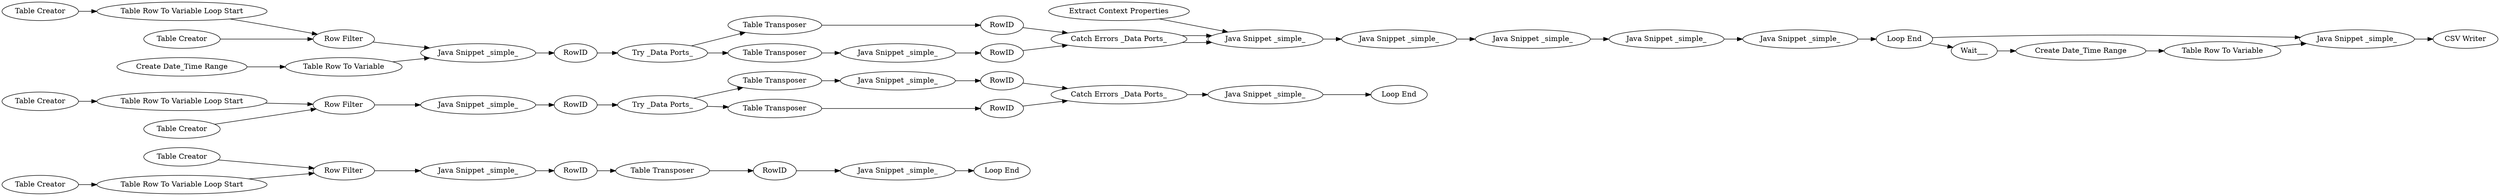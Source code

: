 digraph {
	9 [label="Loop End"]
	11 [label="Table Creator"]
	12 [label="Table Creator"]
	13 [label="Table Row To Variable Loop Start"]
	14 [label="Row Filter"]
	15 [label="Java Snippet _simple_"]
	24 [label="Table Transposer"]
	25 [label=RowID]
	26 [label="Java Snippet _simple_"]
	27 [label=RowID]
	28 [label="Java Snippet _simple_"]
	29 [label="Table Creator"]
	30 [label="Table Row To Variable Loop Start"]
	31 [label="Table Transposer"]
	32 [label="Row Filter"]
	33 [label="Loop End"]
	34 [label=RowID]
	35 [label="Java Snippet _simple_"]
	36 [label="Java Snippet _simple_"]
	37 [label=RowID]
	38 [label="Try _Data Ports_"]
	39 [label="Catch Errors _Data Ports_"]
	40 [label="Table Transposer"]
	41 [label=RowID]
	44 [label=RowID]
	48 [label="Try _Data Ports_"]
	49 [label="Java Snippet _simple_"]
	50 [label="Catch Errors _Data Ports_"]
	51 [label="Table Creator"]
	52 [label="Table Transposer"]
	53 [label=RowID]
	54 [label="Table Row To Variable Loop Start"]
	55 [label="Table Transposer"]
	57 [label="Row Filter"]
	58 [label="Loop End"]
	68 [label="Create Date_Time Range"]
	69 [label="Table Row To Variable"]
	70 [label="Java Snippet _simple_"]
	71 [label=Wait___]
	43 [label="Extract Context Properties"]
	46 [label="Java Snippet _simple_"]
	59 [label="Java Snippet _simple_"]
	60 [label="Java Snippet _simple_"]
	67 [label="Java Snippet _simple_"]
	73 [label="Java Snippet _simple_"]
	75 [label="CSV Writer"]
	45 [label="Java Snippet _simple_"]
	47 [label=RowID]
	65 [label="Create Date_Time Range"]
	66 [label="Table Row To Variable"]
	77 [label="Table Creator"]
	78 [label="Table Creator"]
	43 -> 46
	46 -> 73
	59 -> 60
	60 -> 67
	73 -> 59
	45 -> 47
	65 -> 66
	66 -> 45
	11 -> 14
	12 -> 13
	13 -> 14
	14 -> 26
	15 -> 9
	24 -> 25
	25 -> 15
	26 -> 27
	27 -> 24
	28 -> 34
	29 -> 30
	30 -> 32
	31 -> 28
	32 -> 35
	34 -> 39
	35 -> 37
	36 -> 33
	37 -> 38
	38 -> 40
	38 -> 31
	39 -> 36
	40 -> 41
	41 -> 39
	44 -> 50
	48 -> 52
	48 -> 55
	49 -> 44
	50 -> 46
	50 -> 46
	51 -> 54
	52 -> 53
	53 -> 50
	54 -> 57
	55 -> 49
	57 -> 45
	58 -> 70
	58 -> 71
	68 -> 69
	69 -> 70
	70 -> 75
	71 -> 68
	67 -> 58
	47 -> 48
	77 -> 32
	78 -> 57
	rankdir=LR
}
